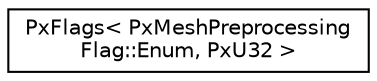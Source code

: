 digraph "Graphical Class Hierarchy"
{
  edge [fontname="Helvetica",fontsize="10",labelfontname="Helvetica",labelfontsize="10"];
  node [fontname="Helvetica",fontsize="10",shape=record];
  rankdir="LR";
  Node0 [label="PxFlags\< PxMeshPreprocessing\lFlag::Enum, PxU32 \>",height=0.2,width=0.4,color="black", fillcolor="white", style="filled",URL="$classPxFlags.html"];
}
